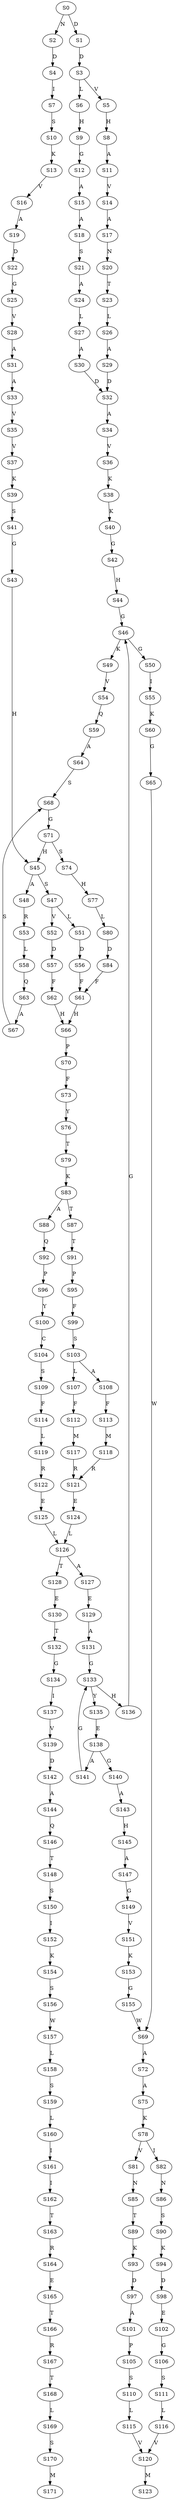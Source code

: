 strict digraph  {
	S0 -> S1 [ label = D ];
	S0 -> S2 [ label = N ];
	S1 -> S3 [ label = D ];
	S2 -> S4 [ label = D ];
	S3 -> S5 [ label = V ];
	S3 -> S6 [ label = L ];
	S4 -> S7 [ label = I ];
	S5 -> S8 [ label = H ];
	S6 -> S9 [ label = H ];
	S7 -> S10 [ label = S ];
	S8 -> S11 [ label = A ];
	S9 -> S12 [ label = G ];
	S10 -> S13 [ label = K ];
	S11 -> S14 [ label = V ];
	S12 -> S15 [ label = A ];
	S13 -> S16 [ label = V ];
	S14 -> S17 [ label = A ];
	S15 -> S18 [ label = A ];
	S16 -> S19 [ label = A ];
	S17 -> S20 [ label = N ];
	S18 -> S21 [ label = S ];
	S19 -> S22 [ label = D ];
	S20 -> S23 [ label = T ];
	S21 -> S24 [ label = A ];
	S22 -> S25 [ label = G ];
	S23 -> S26 [ label = L ];
	S24 -> S27 [ label = L ];
	S25 -> S28 [ label = V ];
	S26 -> S29 [ label = A ];
	S27 -> S30 [ label = A ];
	S28 -> S31 [ label = A ];
	S29 -> S32 [ label = D ];
	S30 -> S32 [ label = D ];
	S31 -> S33 [ label = A ];
	S32 -> S34 [ label = A ];
	S33 -> S35 [ label = V ];
	S34 -> S36 [ label = V ];
	S35 -> S37 [ label = V ];
	S36 -> S38 [ label = K ];
	S37 -> S39 [ label = K ];
	S38 -> S40 [ label = K ];
	S39 -> S41 [ label = S ];
	S40 -> S42 [ label = G ];
	S41 -> S43 [ label = G ];
	S42 -> S44 [ label = H ];
	S43 -> S45 [ label = H ];
	S44 -> S46 [ label = G ];
	S45 -> S47 [ label = S ];
	S45 -> S48 [ label = A ];
	S46 -> S49 [ label = K ];
	S46 -> S50 [ label = G ];
	S47 -> S51 [ label = L ];
	S47 -> S52 [ label = V ];
	S48 -> S53 [ label = R ];
	S49 -> S54 [ label = V ];
	S50 -> S55 [ label = I ];
	S51 -> S56 [ label = D ];
	S52 -> S57 [ label = D ];
	S53 -> S58 [ label = L ];
	S54 -> S59 [ label = Q ];
	S55 -> S60 [ label = K ];
	S56 -> S61 [ label = F ];
	S57 -> S62 [ label = F ];
	S58 -> S63 [ label = Q ];
	S59 -> S64 [ label = A ];
	S60 -> S65 [ label = G ];
	S61 -> S66 [ label = H ];
	S62 -> S66 [ label = H ];
	S63 -> S67 [ label = A ];
	S64 -> S68 [ label = S ];
	S65 -> S69 [ label = W ];
	S66 -> S70 [ label = P ];
	S67 -> S68 [ label = S ];
	S68 -> S71 [ label = G ];
	S69 -> S72 [ label = A ];
	S70 -> S73 [ label = F ];
	S71 -> S45 [ label = H ];
	S71 -> S74 [ label = S ];
	S72 -> S75 [ label = A ];
	S73 -> S76 [ label = Y ];
	S74 -> S77 [ label = H ];
	S75 -> S78 [ label = K ];
	S76 -> S79 [ label = T ];
	S77 -> S80 [ label = L ];
	S78 -> S81 [ label = V ];
	S78 -> S82 [ label = I ];
	S79 -> S83 [ label = K ];
	S80 -> S84 [ label = D ];
	S81 -> S85 [ label = N ];
	S82 -> S86 [ label = N ];
	S83 -> S87 [ label = T ];
	S83 -> S88 [ label = A ];
	S84 -> S61 [ label = F ];
	S85 -> S89 [ label = T ];
	S86 -> S90 [ label = S ];
	S87 -> S91 [ label = T ];
	S88 -> S92 [ label = Q ];
	S89 -> S93 [ label = K ];
	S90 -> S94 [ label = K ];
	S91 -> S95 [ label = P ];
	S92 -> S96 [ label = P ];
	S93 -> S97 [ label = D ];
	S94 -> S98 [ label = D ];
	S95 -> S99 [ label = F ];
	S96 -> S100 [ label = Y ];
	S97 -> S101 [ label = A ];
	S98 -> S102 [ label = E ];
	S99 -> S103 [ label = S ];
	S100 -> S104 [ label = C ];
	S101 -> S105 [ label = P ];
	S102 -> S106 [ label = G ];
	S103 -> S107 [ label = L ];
	S103 -> S108 [ label = A ];
	S104 -> S109 [ label = S ];
	S105 -> S110 [ label = S ];
	S106 -> S111 [ label = S ];
	S107 -> S112 [ label = F ];
	S108 -> S113 [ label = F ];
	S109 -> S114 [ label = F ];
	S110 -> S115 [ label = L ];
	S111 -> S116 [ label = L ];
	S112 -> S117 [ label = M ];
	S113 -> S118 [ label = M ];
	S114 -> S119 [ label = L ];
	S115 -> S120 [ label = V ];
	S116 -> S120 [ label = V ];
	S117 -> S121 [ label = R ];
	S118 -> S121 [ label = R ];
	S119 -> S122 [ label = R ];
	S120 -> S123 [ label = M ];
	S121 -> S124 [ label = E ];
	S122 -> S125 [ label = E ];
	S124 -> S126 [ label = L ];
	S125 -> S126 [ label = L ];
	S126 -> S127 [ label = A ];
	S126 -> S128 [ label = T ];
	S127 -> S129 [ label = E ];
	S128 -> S130 [ label = E ];
	S129 -> S131 [ label = A ];
	S130 -> S132 [ label = T ];
	S131 -> S133 [ label = G ];
	S132 -> S134 [ label = G ];
	S133 -> S135 [ label = Y ];
	S133 -> S136 [ label = H ];
	S134 -> S137 [ label = I ];
	S135 -> S138 [ label = E ];
	S136 -> S46 [ label = G ];
	S137 -> S139 [ label = V ];
	S138 -> S140 [ label = G ];
	S138 -> S141 [ label = A ];
	S139 -> S142 [ label = D ];
	S140 -> S143 [ label = A ];
	S141 -> S133 [ label = G ];
	S142 -> S144 [ label = A ];
	S143 -> S145 [ label = H ];
	S144 -> S146 [ label = Q ];
	S145 -> S147 [ label = A ];
	S146 -> S148 [ label = T ];
	S147 -> S149 [ label = G ];
	S148 -> S150 [ label = S ];
	S149 -> S151 [ label = V ];
	S150 -> S152 [ label = I ];
	S151 -> S153 [ label = K ];
	S152 -> S154 [ label = K ];
	S153 -> S155 [ label = G ];
	S154 -> S156 [ label = S ];
	S155 -> S69 [ label = W ];
	S156 -> S157 [ label = W ];
	S157 -> S158 [ label = L ];
	S158 -> S159 [ label = S ];
	S159 -> S160 [ label = L ];
	S160 -> S161 [ label = I ];
	S161 -> S162 [ label = I ];
	S162 -> S163 [ label = T ];
	S163 -> S164 [ label = R ];
	S164 -> S165 [ label = E ];
	S165 -> S166 [ label = T ];
	S166 -> S167 [ label = R ];
	S167 -> S168 [ label = T ];
	S168 -> S169 [ label = L ];
	S169 -> S170 [ label = S ];
	S170 -> S171 [ label = M ];
}
